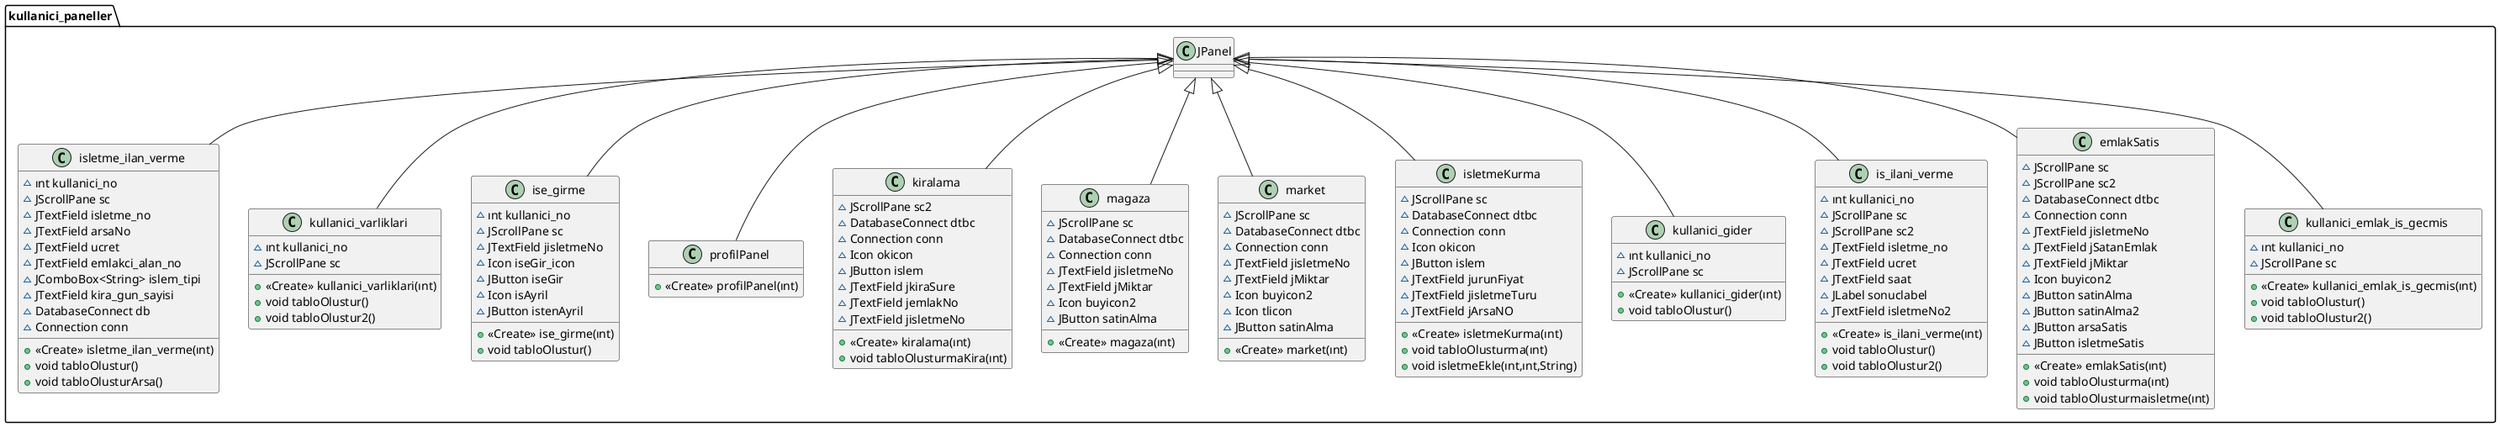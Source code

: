 @startuml
class kullanici_paneller.isletme_ilan_verme {
~ ınt kullanici_no
~ JScrollPane sc
~ JTextField isletme_no
~ JTextField arsaNo
~ JTextField ucret
~ JTextField emlakci_alan_no
~ JComboBox<String> islem_tipi
~ JTextField kira_gun_sayisi
~ DatabaseConnect db
~ Connection conn
+ <<Create>> isletme_ilan_verme(ınt)
+ void tabloOlustur()
+ void tabloOlusturArsa()
}
class kullanici_paneller.kullanici_varliklari {
~ ınt kullanici_no
~ JScrollPane sc
+ <<Create>> kullanici_varliklari(ınt)
+ void tabloOlustur()
+ void tabloOlustur2()
}
class kullanici_paneller.ise_girme {
~ ınt kullanici_no
~ JScrollPane sc
~ JTextField jisletmeNo
~ Icon iseGir_icon
~ JButton iseGir
~ Icon isAyril
~ JButton istenAyril
+ <<Create>> ise_girme(ınt)
+ void tabloOlustur()
}
class kullanici_paneller.profilPanel {
+ <<Create>> profilPanel(ınt)
}
class kullanici_paneller.kiralama {
~ JScrollPane sc2
~ DatabaseConnect dtbc
~ Connection conn
~ Icon okicon
~ JButton islem
~ JTextField jkiraSure
~ JTextField jemlakNo
~ JTextField jisletmeNo
+ <<Create>> kiralama(ınt)
+ void tabloOlusturmaKira(ınt)
}
class kullanici_paneller.magaza {
~ JScrollPane sc
~ DatabaseConnect dtbc
~ Connection conn
~ JTextField jisletmeNo
~ JTextField jMiktar
~ Icon buyicon2
~ JButton satinAlma
+ <<Create>> magaza(ınt)
}
class kullanici_paneller.market {
~ JScrollPane sc
~ DatabaseConnect dtbc
~ Connection conn
~ JTextField jisletmeNo
~ JTextField jMiktar
~ Icon buyicon2
~ Icon tlicon
~ JButton satinAlma
+ <<Create>> market(ınt)
}
class kullanici_paneller.isletmeKurma {
~ JScrollPane sc
~ DatabaseConnect dtbc
~ Connection conn
~ Icon okicon
~ JButton islem
~ JTextField jurunFiyat
~ JTextField jisletmeTuru
~ JTextField jArsaNO
+ <<Create>> isletmeKurma(ınt)
+ void tabloOlusturma(ınt)
+ void isletmeEkle(ınt,ınt,String)
}
class kullanici_paneller.kullanici_gider {
~ ınt kullanici_no
~ JScrollPane sc
+ <<Create>> kullanici_gider(ınt)
+ void tabloOlustur()
}
class kullanici_paneller.is_ilani_verme {
~ ınt kullanici_no
~ JScrollPane sc
~ JScrollPane sc2
~ JTextField isletme_no
~ JTextField ucret
~ JTextField saat
~ JLabel sonuclabel
~ JTextField isletmeNo2
+ <<Create>> is_ilani_verme(ınt)
+ void tabloOlustur()
+ void tabloOlustur2()
}
class kullanici_paneller.emlakSatis {
~ JScrollPane sc
~ JScrollPane sc2
~ DatabaseConnect dtbc
~ Connection conn
~ JTextField jisletmeNo
~ JTextField jSatanEmlak
~ JTextField jMiktar
~ Icon buyicon2
~ JButton satinAlma
~ JButton satinAlma2
~ JButton arsaSatis
~ JButton isletmeSatis
+ <<Create>> emlakSatis(ınt)
+ void tabloOlusturma(ınt)
+ void tabloOlusturmaisletme(ınt)
}
class kullanici_paneller.kullanici_emlak_is_gecmis {
~ ınt kullanici_no
~ JScrollPane sc
+ <<Create>> kullanici_emlak_is_gecmis(ınt)
+ void tabloOlustur()
+ void tabloOlustur2()
}


kullanici_paneller.JPanel <|-- kullanici_paneller.isletme_ilan_verme
kullanici_paneller.JPanel <|-- kullanici_paneller.kullanici_varliklari
kullanici_paneller.JPanel <|-- kullanici_paneller.ise_girme
kullanici_paneller.JPanel <|-- kullanici_paneller.profilPanel
kullanici_paneller.JPanel <|-- kullanici_paneller.kiralama
kullanici_paneller.JPanel <|-- kullanici_paneller.magaza
kullanici_paneller.JPanel <|-- kullanici_paneller.market
kullanici_paneller.JPanel <|-- kullanici_paneller.isletmeKurma
kullanici_paneller.JPanel <|-- kullanici_paneller.kullanici_gider
kullanici_paneller.JPanel <|-- kullanici_paneller.is_ilani_verme
kullanici_paneller.JPanel <|-- kullanici_paneller.emlakSatis
kullanici_paneller.JPanel <|-- kullanici_paneller.kullanici_emlak_is_gecmis
@enduml